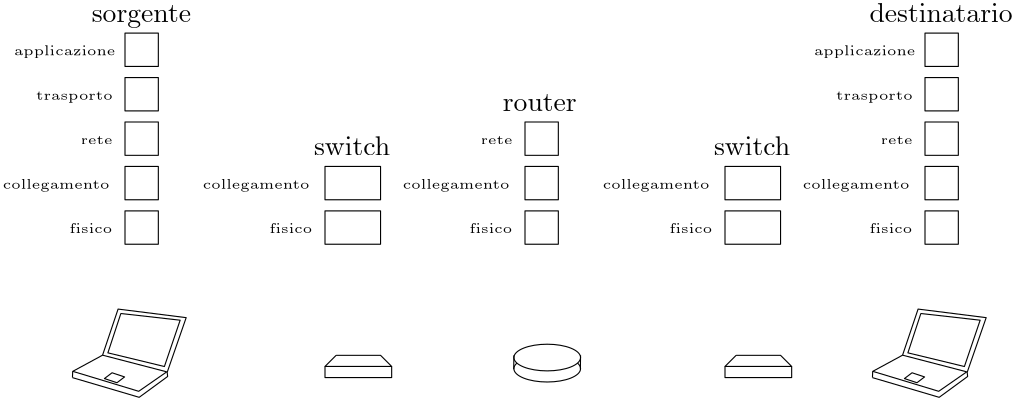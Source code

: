 <?xml version="1.0"?>
<!DOCTYPE ipe SYSTEM "ipe.dtd">
<ipe version="70218" creator="Ipe 7.2.28">
<info created="D:20240309201112" modified="D:20240309201554"/>
<ipestyle name="basic">
<symbol name="arrow/arc(spx)">
<path stroke="sym-stroke" fill="sym-stroke" pen="sym-pen">
0 0 m
-1 0.333 l
-1 -0.333 l
h
</path>
</symbol>
<symbol name="arrow/farc(spx)">
<path stroke="sym-stroke" fill="white" pen="sym-pen">
0 0 m
-1 0.333 l
-1 -0.333 l
h
</path>
</symbol>
<symbol name="arrow/ptarc(spx)">
<path stroke="sym-stroke" fill="sym-stroke" pen="sym-pen">
0 0 m
-1 0.333 l
-0.8 0 l
-1 -0.333 l
h
</path>
</symbol>
<symbol name="arrow/fptarc(spx)">
<path stroke="sym-stroke" fill="white" pen="sym-pen">
0 0 m
-1 0.333 l
-0.8 0 l
-1 -0.333 l
h
</path>
</symbol>
<symbol name="mark/circle(sx)" transformations="translations">
<path fill="sym-stroke">
0.6 0 0 0.6 0 0 e
0.4 0 0 0.4 0 0 e
</path>
</symbol>
<symbol name="mark/disk(sx)" transformations="translations">
<path fill="sym-stroke">
0.6 0 0 0.6 0 0 e
</path>
</symbol>
<symbol name="mark/fdisk(sfx)" transformations="translations">
<group>
<path fill="sym-fill">
0.5 0 0 0.5 0 0 e
</path>
<path fill="sym-stroke" fillrule="eofill">
0.6 0 0 0.6 0 0 e
0.4 0 0 0.4 0 0 e
</path>
</group>
</symbol>
<symbol name="mark/box(sx)" transformations="translations">
<path fill="sym-stroke" fillrule="eofill">
-0.6 -0.6 m
0.6 -0.6 l
0.6 0.6 l
-0.6 0.6 l
h
-0.4 -0.4 m
0.4 -0.4 l
0.4 0.4 l
-0.4 0.4 l
h
</path>
</symbol>
<symbol name="mark/square(sx)" transformations="translations">
<path fill="sym-stroke">
-0.6 -0.6 m
0.6 -0.6 l
0.6 0.6 l
-0.6 0.6 l
h
</path>
</symbol>
<symbol name="mark/fsquare(sfx)" transformations="translations">
<group>
<path fill="sym-fill">
-0.5 -0.5 m
0.5 -0.5 l
0.5 0.5 l
-0.5 0.5 l
h
</path>
<path fill="sym-stroke" fillrule="eofill">
-0.6 -0.6 m
0.6 -0.6 l
0.6 0.6 l
-0.6 0.6 l
h
-0.4 -0.4 m
0.4 -0.4 l
0.4 0.4 l
-0.4 0.4 l
h
</path>
</group>
</symbol>
<symbol name="mark/cross(sx)" transformations="translations">
<group>
<path fill="sym-stroke">
-0.43 -0.57 m
0.57 0.43 l
0.43 0.57 l
-0.57 -0.43 l
h
</path>
<path fill="sym-stroke">
-0.43 0.57 m
0.57 -0.43 l
0.43 -0.57 l
-0.57 0.43 l
h
</path>
</group>
</symbol>
<symbol name="arrow/fnormal(spx)">
<path stroke="sym-stroke" fill="white" pen="sym-pen">
0 0 m
-1 0.333 l
-1 -0.333 l
h
</path>
</symbol>
<symbol name="arrow/pointed(spx)">
<path stroke="sym-stroke" fill="sym-stroke" pen="sym-pen">
0 0 m
-1 0.333 l
-0.8 0 l
-1 -0.333 l
h
</path>
</symbol>
<symbol name="arrow/fpointed(spx)">
<path stroke="sym-stroke" fill="white" pen="sym-pen">
0 0 m
-1 0.333 l
-0.8 0 l
-1 -0.333 l
h
</path>
</symbol>
<symbol name="arrow/linear(spx)">
<path stroke="sym-stroke" pen="sym-pen">
-1 0.333 m
0 0 l
-1 -0.333 l
</path>
</symbol>
<symbol name="arrow/fdouble(spx)">
<path stroke="sym-stroke" fill="white" pen="sym-pen">
0 0 m
-1 0.333 l
-1 -0.333 l
h
-1 0 m
-2 0.333 l
-2 -0.333 l
h
</path>
</symbol>
<symbol name="arrow/double(spx)">
<path stroke="sym-stroke" fill="sym-stroke" pen="sym-pen">
0 0 m
-1 0.333 l
-1 -0.333 l
h
-1 0 m
-2 0.333 l
-2 -0.333 l
h
</path>
</symbol>
<symbol name="arrow/mid-normal(spx)">
<path stroke="sym-stroke" fill="sym-stroke" pen="sym-pen">
0.5 0 m
-0.5 0.333 l
-0.5 -0.333 l
h
</path>
</symbol>
<symbol name="arrow/mid-fnormal(spx)">
<path stroke="sym-stroke" fill="white" pen="sym-pen">
0.5 0 m
-0.5 0.333 l
-0.5 -0.333 l
h
</path>
</symbol>
<symbol name="arrow/mid-pointed(spx)">
<path stroke="sym-stroke" fill="sym-stroke" pen="sym-pen">
0.5 0 m
-0.5 0.333 l
-0.3 0 l
-0.5 -0.333 l
h
</path>
</symbol>
<symbol name="arrow/mid-fpointed(spx)">
<path stroke="sym-stroke" fill="white" pen="sym-pen">
0.5 0 m
-0.5 0.333 l
-0.3 0 l
-0.5 -0.333 l
h
</path>
</symbol>
<symbol name="arrow/mid-double(spx)">
<path stroke="sym-stroke" fill="sym-stroke" pen="sym-pen">
1 0 m
0 0.333 l
0 -0.333 l
h
0 0 m
-1 0.333 l
-1 -0.333 l
h
</path>
</symbol>
<symbol name="arrow/mid-fdouble(spx)">
<path stroke="sym-stroke" fill="white" pen="sym-pen">
1 0 m
0 0.333 l
0 -0.333 l
h
0 0 m
-1 0.333 l
-1 -0.333 l
h
</path>
</symbol>
<anglesize name="22.5 deg" value="22.5"/>
<anglesize name="30 deg" value="30"/>
<anglesize name="45 deg" value="45"/>
<anglesize name="60 deg" value="60"/>
<anglesize name="90 deg" value="90"/>
<arrowsize name="large" value="10"/>
<arrowsize name="small" value="5"/>
<arrowsize name="tiny" value="3"/>
<color name="blue" value="0 0 1"/>
<color name="brown" value="0.647 0.165 0.165"/>
<color name="darkblue" value="0 0 0.545"/>
<color name="darkcyan" value="0 0.545 0.545"/>
<color name="darkgray" value="0.663"/>
<color name="darkgreen" value="0 0.392 0"/>
<color name="darkmagenta" value="0.545 0 0.545"/>
<color name="darkorange" value="1 0.549 0"/>
<color name="darkred" value="0.545 0 0"/>
<color name="gold" value="1 0.843 0"/>
<color name="gray" value="0.745"/>
<color name="green" value="0 1 0"/>
<color name="lightblue" value="0.678 0.847 0.902"/>
<color name="lightcyan" value="0.878 1 1"/>
<color name="lightgray" value="0.827"/>
<color name="lightgreen" value="0.565 0.933 0.565"/>
<color name="lightyellow" value="1 1 0.878"/>
<color name="navy" value="0 0 0.502"/>
<color name="orange" value="1 0.647 0"/>
<color name="pink" value="1 0.753 0.796"/>
<color name="purple" value="0.627 0.125 0.941"/>
<color name="red" value="1 0 0"/>
<color name="seagreen" value="0.18 0.545 0.341"/>
<color name="turquoise" value="0.251 0.878 0.816"/>
<color name="violet" value="0.933 0.51 0.933"/>
<color name="yellow" value="1 1 0"/>
<dashstyle name="dash dot dotted" value="[4 2 1 2 1 2] 0"/>
<dashstyle name="dash dotted" value="[4 2 1 2] 0"/>
<dashstyle name="dashed" value="[4] 0"/>
<dashstyle name="dotted" value="[1 3] 0"/>
<gridsize name="10 pts (~3.5 mm)" value="10"/>
<gridsize name="14 pts (~5 mm)" value="14"/>
<gridsize name="16 pts (~6 mm)" value="16"/>
<gridsize name="20 pts (~7 mm)" value="20"/>
<gridsize name="28 pts (~10 mm)" value="28"/>
<gridsize name="32 pts (~12 mm)" value="32"/>
<gridsize name="4 pts" value="4"/>
<gridsize name="56 pts (~20 mm)" value="56"/>
<gridsize name="8 pts (~3 mm)" value="8"/>
<opacity name="10%" value="0.1"/>
<opacity name="30%" value="0.3"/>
<opacity name="50%" value="0.5"/>
<opacity name="75%" value="0.75"/>
<pen name="fat" value="1.2"/>
<pen name="heavier" value="0.8"/>
<pen name="ultrafat" value="2"/>
<symbolsize name="large" value="5"/>
<symbolsize name="small" value="2"/>
<symbolsize name="tiny" value="1.1"/>
<textsize name="Huge" value="\Huge"/>
<textsize name="LARGE" value="\LARGE"/>
<textsize name="Large" value="\Large"/>
<textsize name="footnote" value="\footnotesize"/>
<textsize name="huge" value="\huge"/>
<textsize name="large" value="\large"/>
<textsize name="script" value="\scriptsize"/>
<textsize name="small" value="\small"/>
<textsize name="tiny" value="\tiny"/>
<textstyle name="center" begin="\begin{center}" end="\end{center}"/>
<textstyle name="item" begin="\begin{itemize}\item{}" end="\end{itemize}"/>
<textstyle name="itemize" begin="\begin{itemize}" end="\end{itemize}"/>
<tiling name="falling" angle="-60" step="4" width="1"/>
<tiling name="rising" angle="30" step="4" width="1"/>
</ipestyle>
<page>
<layer name="alpha"/>
<view layers="alpha" active="alpha"/>
<path layer="alpha" matrix="0.626381 0 0 0.626381 19.8386 190.161" stroke="black" fill="white">
161.636 724.492 m
199.972 713.178 l
216.345 725.158 l
216.079 727.554 l
226.994 758.968 l
187.859 763.893 l
178.941 737.404 l
161.77 728.086 l
161.636 724.625 l
</path>
<path matrix="0.626381 0 0 0.626381 19.8386 190.161" stroke="black">
161.903 728.086 m
199.706 716.639 l
215.812 727.82 l
</path>
<path matrix="0.626381 0 0 0.626381 19.8386 190.161" stroke="black">
215.812 727.82 m
178.941 737.404 l
</path>
<path matrix="0.626381 0 0 0.626381 19.8386 190.161" stroke="black" fill="white">
189.456 761.364 m
182.002 738.735 l
214.481 730.881 l
223.533 757.503 l
189.323 761.364 l
</path>
<path matrix="0.626381 0 0 0.626381 19.8386 190.161" stroke="black">
180.006 723.96 m
187.194 721.564 l
191.586 724.891 l
184.398 727.287 l
h
</path>
<path matrix="1 0 0 0.4 140 349.6" stroke="black" fill="1">
12 0 0 12 152 744 e
</path>
<path matrix="1 0 0 0.4 140 353.6" stroke="black" fill="1">
12 0 0 12 152 744 e
</path>
<path matrix="1 0 0 1 140 -100" stroke="black" fill="white">
140 752 m
139.936 746.988 l
</path>
<path matrix="1 0 0 1 164 -100" stroke="black" fill="white">
140 752 m
139.936 746.988 l
</path>
<path matrix="1 0 0 1 72 -84" stroke="0" fill="white">
140 732 m
140 728 l
164 728 l
164 732 l
</path>
<path matrix="1 0 0 1 72 -84" stroke="0" fill="white">
144 736 m
140 732 l
164 732 l
160 736 l
144 736 l
</path>
<path matrix="1 0 0 1 216 -84" stroke="0" fill="white">
140 732 m
140 728 l
164 728 l
164 732 l
</path>
<path matrix="1 0 0 1 216 -84" stroke="0" fill="white">
144 736 m
140 732 l
164 732 l
160 736 l
144 736 l
</path>
<path matrix="0.626381 0 0 0.626381 307.839 190.161" stroke="black" fill="white">
161.636 724.492 m
199.972 713.178 l
216.345 725.158 l
216.079 727.554 l
226.994 758.968 l
187.859 763.893 l
178.941 737.404 l
161.77 728.086 l
161.636 724.625 l
</path>
<path matrix="0.626381 0 0 0.626381 307.839 190.161" stroke="black">
161.903 728.086 m
199.706 716.639 l
215.812 727.82 l
</path>
<path matrix="0.626381 0 0 0.626381 307.839 190.161" stroke="black">
215.812 727.82 m
178.941 737.404 l
</path>
<path matrix="0.626381 0 0 0.626381 307.839 190.161" stroke="black" fill="white">
189.456 761.364 m
182.002 738.735 l
214.481 730.881 l
223.533 757.503 l
189.323 761.364 l
</path>
<path matrix="0.626381 0 0 0.626381 307.839 190.161" stroke="black">
180.006 723.96 m
187.194 721.564 l
191.586 724.891 l
184.398 727.287 l
h
</path>
<text matrix="1 0 0 1 -12 -4" transformations="translations" pos="140 776" stroke="0" type="label" width="39.103" height="6.135" depth="1.93" valign="baseline">sorgente </text>
<path stroke="0" opacity="75%" stroke-opacity="opaque">
140 768 m
140 756 l
152 756 l
152 768 l
h
</path>
<path matrix="1 0 0 1 0 -16" stroke="0" opacity="75%" stroke-opacity="opaque">
140 768 m
140 756 l
152 756 l
152 768 l
h
</path>
<path matrix="1 0 0 1 0 -32" stroke="0" opacity="75%" stroke-opacity="opaque">
140 768 m
140 756 l
152 756 l
152 768 l
h
</path>
<path matrix="1 0 0 1 0 -48" stroke="0" opacity="75%" stroke-opacity="opaque">
140 768 m
140 756 l
152 756 l
152 768 l
h
</path>
<path matrix="1 0 0 1 0 -64" stroke="0" opacity="75%" stroke-opacity="opaque">
140 768 m
140 756 l
152 756 l
152 768 l
h
</path>
<text matrix="1 0 0 1 -40 -16" transformations="translations" pos="140 776" stroke="0" type="label" width="36.53" height="3.468" depth="0.96" valign="baseline" size="tiny">applicazione</text>
<text matrix="1 0 0 1 -32 -32" transformations="translations" pos="140 776" stroke="0" type="label" width="27.605" height="3.072" depth="0.96" valign="baseline" size="tiny">trasporto</text>
<text matrix="1 0 0 1 -16 -48" transformations="translations" pos="140 776" stroke="0" type="label" width="11.485" height="3.064" depth="0" valign="baseline" size="tiny">rete</text>
<text matrix="1 0 0 1 -44 -64" transformations="translations" pos="140 776" stroke="0" type="label" width="38.433" height="3.468" depth="0.96" valign="baseline" size="tiny">collegamento</text>
<text matrix="1 0 0 1 -20 -80" transformations="translations" pos="140 776" stroke="0" type="label" width="15.359" height="3.459" depth="0" valign="baseline" size="tiny">fisico</text>
<text matrix="1 0 0 1 28 -64" transformations="translations" pos="140 776" stroke="0" type="label" width="38.433" height="3.468" depth="0.96" valign="baseline" size="tiny">collegamento</text>
<text matrix="1 0 0 1 52 -80" transformations="translations" pos="140 776" stroke="0" type="label" width="15.359" height="3.459" depth="0" valign="baseline" size="tiny">fisico</text>
<path matrix="1 0 0 1 144 -48" stroke="0" opacity="75%" stroke-opacity="opaque">
140 768 m
140 756 l
152 756 l
152 768 l
h
</path>
<path matrix="1 0 0 1 144 -64" stroke="0" opacity="75%" stroke-opacity="opaque">
140 768 m
140 756 l
152 756 l
152 768 l
h
</path>
<text matrix="1 0 0 1 100 -64" transformations="translations" pos="140 776" stroke="0" type="label" width="38.433" height="3.468" depth="0.96" valign="baseline" size="tiny">collegamento</text>
<text matrix="1 0 0 1 124 -80" transformations="translations" pos="140 776" stroke="0" type="label" width="15.359" height="3.459" depth="0" valign="baseline" size="tiny">fisico</text>
<text matrix="1 0 0 1 172 -64" transformations="translations" pos="140 776" stroke="0" type="label" width="38.433" height="3.468" depth="0.96" valign="baseline" size="tiny">collegamento</text>
<text matrix="1 0 0 1 196 -80" transformations="translations" pos="140 776" stroke="0" type="label" width="15.359" height="3.459" depth="0" valign="baseline" size="tiny">fisico</text>
<path matrix="1 0 0 1 288 0" stroke="0" opacity="75%" stroke-opacity="opaque">
140 768 m
140 756 l
152 756 l
152 768 l
h
</path>
<path matrix="1 0 0 1 288 -16" stroke="0" opacity="75%" stroke-opacity="opaque">
140 768 m
140 756 l
152 756 l
152 768 l
h
</path>
<path matrix="1 0 0 1 288 -32" stroke="0" opacity="75%" stroke-opacity="opaque">
140 768 m
140 756 l
152 756 l
152 768 l
h
</path>
<path matrix="1 0 0 1 288 -48" stroke="0" opacity="75%" stroke-opacity="opaque">
140 768 m
140 756 l
152 756 l
152 768 l
h
</path>
<path matrix="1 0 0 1 288 -64" stroke="0" opacity="75%" stroke-opacity="opaque">
140 768 m
140 756 l
152 756 l
152 768 l
h
</path>
<text matrix="1 0 0 1 248 -16" transformations="translations" pos="140 776" stroke="0" type="label" width="36.53" height="3.468" depth="0.96" valign="baseline" size="tiny">applicazione</text>
<text matrix="1 0 0 1 256 -32" transformations="translations" pos="140 776" stroke="0" type="label" width="27.605" height="3.072" depth="0.96" valign="baseline" size="tiny">trasporto</text>
<text matrix="1 0 0 1 272 -48" transformations="translations" pos="140 776" stroke="0" type="label" width="11.485" height="3.064" depth="0" valign="baseline" size="tiny">rete</text>
<text matrix="1 0 0 1 244 -64" transformations="translations" pos="140 776" stroke="0" type="label" width="38.433" height="3.468" depth="0.96" valign="baseline" size="tiny">collegamento</text>
<text matrix="1 0 0 1 268 -80" transformations="translations" pos="140 776" stroke="0" type="label" width="15.359" height="3.459" depth="0" valign="baseline" size="tiny">fisico</text>
<text matrix="1 0 0 1 268 -4" transformations="translations" pos="140 776" stroke="0" type="label" width="51.557" height="6.918" depth="0" valign="baseline">destinatario</text>
<path matrix="1 0 0 1 144 -32" stroke="0" opacity="75%" stroke-opacity="opaque">
140 768 m
140 756 l
152 756 l
152 768 l
h
</path>
<text matrix="1 0 0 1 128 -48" transformations="translations" pos="140 776" stroke="0" type="label" width="11.485" height="3.064" depth="0" valign="baseline" size="tiny">rete</text>
<path stroke="0">
212 720 m
212 708 l
232 708 l
232 720 l
h
</path>
<path stroke="0">
212 704 m
212 692 l
232 692 l
232 704 l
h
</path>
<path matrix="1 0 0 1 144 0" stroke="0">
212 720 m
212 708 l
232 708 l
232 720 l
h
</path>
<path matrix="1 0 0 1 144 0" stroke="0">
212 704 m
212 692 l
232 692 l
232 704 l
h
</path>
<text matrix="1 0 0 1 68 -52" transformations="translations" pos="140 776" stroke="0" type="label" width="27.453" height="6.918" depth="0" valign="baseline">switch</text>
<text matrix="1 0 0 1 212 -52" transformations="translations" pos="140 776" stroke="0" type="label" width="27.453" height="6.918" depth="0" valign="baseline">switch</text>
<text matrix="1 0 0 1 136 -36" transformations="translations" pos="140 776" stroke="0" type="label" width="26.622" height="6.128" depth="0" valign="baseline">router</text>
</page>
</ipe>
